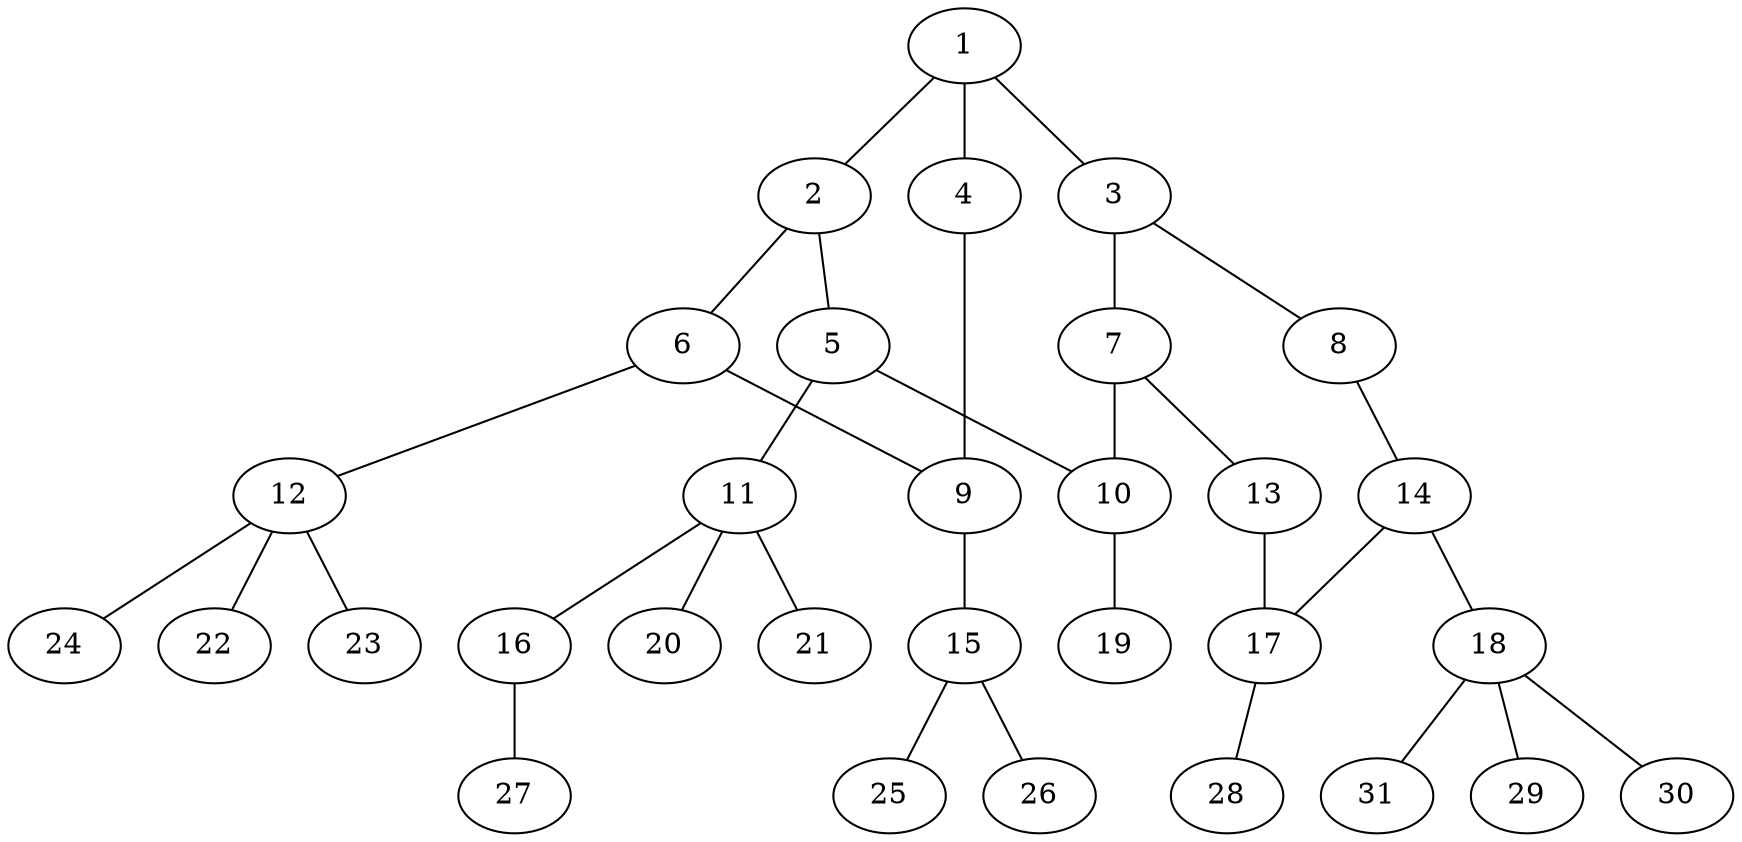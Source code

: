 graph molecule_1265 {
	1	 [chem=C];
	2	 [chem=C];
	1 -- 2	 [valence=2];
	3	 [chem=C];
	1 -- 3	 [valence=1];
	4	 [chem=N];
	1 -- 4	 [valence=1];
	5	 [chem=C];
	2 -- 5	 [valence=1];
	6	 [chem=N];
	2 -- 6	 [valence=1];
	7	 [chem=C];
	3 -- 7	 [valence=2];
	8	 [chem=N];
	3 -- 8	 [valence=1];
	9	 [chem=C];
	4 -- 9	 [valence=2];
	10	 [chem=C];
	5 -- 10	 [valence=2];
	11	 [chem=C];
	5 -- 11	 [valence=1];
	6 -- 9	 [valence=1];
	12	 [chem=C];
	6 -- 12	 [valence=1];
	7 -- 10	 [valence=1];
	13	 [chem=N];
	7 -- 13	 [valence=1];
	14	 [chem=C];
	8 -- 14	 [valence=2];
	15	 [chem=N];
	9 -- 15	 [valence=1];
	19	 [chem=H];
	10 -- 19	 [valence=1];
	16	 [chem=O];
	11 -- 16	 [valence=1];
	20	 [chem=H];
	11 -- 20	 [valence=1];
	21	 [chem=H];
	11 -- 21	 [valence=1];
	22	 [chem=H];
	12 -- 22	 [valence=1];
	23	 [chem=H];
	12 -- 23	 [valence=1];
	24	 [chem=H];
	12 -- 24	 [valence=1];
	17	 [chem=C];
	13 -- 17	 [valence=2];
	14 -- 17	 [valence=1];
	18	 [chem=C];
	14 -- 18	 [valence=1];
	25	 [chem=H];
	15 -- 25	 [valence=1];
	26	 [chem=H];
	15 -- 26	 [valence=1];
	27	 [chem=H];
	16 -- 27	 [valence=1];
	28	 [chem=H];
	17 -- 28	 [valence=1];
	29	 [chem=H];
	18 -- 29	 [valence=1];
	30	 [chem=H];
	18 -- 30	 [valence=1];
	31	 [chem=H];
	18 -- 31	 [valence=1];
}
